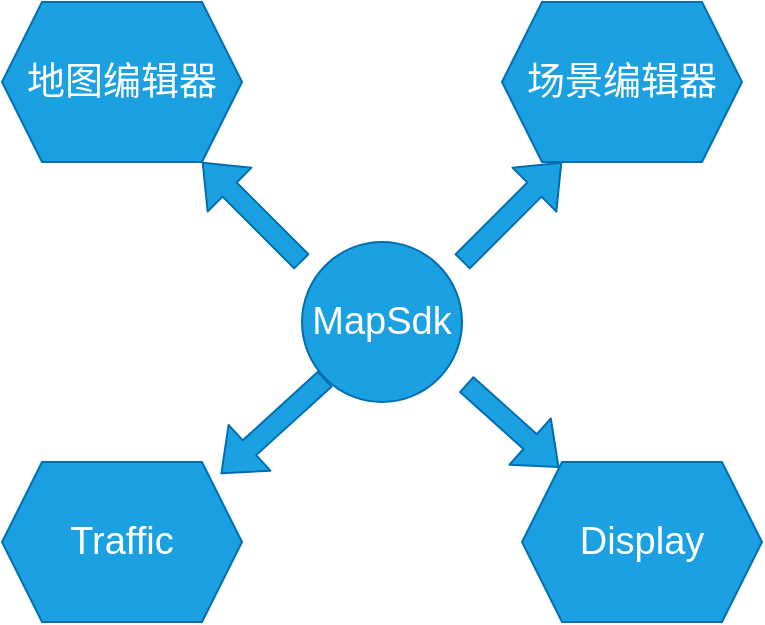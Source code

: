 <mxfile>
    <diagram id="JFgKyIppCFmMMYKor8UW" name="Page-1">
        <mxGraphModel dx="619" dy="736" grid="1" gridSize="10" guides="1" tooltips="1" connect="1" arrows="1" fold="1" page="1" pageScale="1" pageWidth="850" pageHeight="1100" math="0" shadow="0">
            <root>
                <mxCell id="0"/>
                <mxCell id="1" parent="0"/>
                <mxCell id="2" value="&lt;font style=&quot;font-size: 19px;&quot;&gt;MapSdk&lt;/font&gt;" style="ellipse;whiteSpace=wrap;html=1;aspect=fixed;fillColor=#1ba1e2;fontColor=#ffffff;strokeColor=#006EAF;" vertex="1" parent="1">
                    <mxGeometry x="210" y="240" width="80" height="80" as="geometry"/>
                </mxCell>
                <mxCell id="4" value="地图编辑器" style="shape=hexagon;perimeter=hexagonPerimeter2;whiteSpace=wrap;html=1;fixedSize=1;fontSize=19;fillColor=#1ba1e2;fontColor=#ffffff;strokeColor=#006EAF;" vertex="1" parent="1">
                    <mxGeometry x="60" y="120" width="120" height="80" as="geometry"/>
                </mxCell>
                <mxCell id="5" value="场景编辑器" style="shape=hexagon;perimeter=hexagonPerimeter2;whiteSpace=wrap;html=1;fixedSize=1;fontSize=19;fillColor=#1ba1e2;fontColor=#ffffff;strokeColor=#006EAF;" vertex="1" parent="1">
                    <mxGeometry x="310" y="120" width="120" height="80" as="geometry"/>
                </mxCell>
                <mxCell id="6" value="Traffic" style="shape=hexagon;perimeter=hexagonPerimeter2;whiteSpace=wrap;html=1;fixedSize=1;fontSize=19;fillColor=#1ba1e2;fontColor=#ffffff;strokeColor=#006EAF;" vertex="1" parent="1">
                    <mxGeometry x="60" y="350" width="120" height="80" as="geometry"/>
                </mxCell>
                <mxCell id="7" value="Display" style="shape=hexagon;perimeter=hexagonPerimeter2;whiteSpace=wrap;html=1;fixedSize=1;fontSize=19;fillColor=#1ba1e2;fontColor=#ffffff;strokeColor=#006EAF;" vertex="1" parent="1">
                    <mxGeometry x="320" y="350" width="120" height="80" as="geometry"/>
                </mxCell>
                <mxCell id="8" value="" style="shape=flexArrow;endArrow=classic;html=1;fontSize=19;fillColor=#1ba1e2;strokeColor=#006EAF;" edge="1" parent="1">
                    <mxGeometry width="50" height="50" relative="1" as="geometry">
                        <mxPoint x="290" y="250" as="sourcePoint"/>
                        <mxPoint x="340" y="200" as="targetPoint"/>
                    </mxGeometry>
                </mxCell>
                <mxCell id="9" value="" style="shape=flexArrow;endArrow=classic;html=1;fontSize=19;fillColor=#1ba1e2;strokeColor=#006EAF;" edge="1" parent="1" target="7">
                    <mxGeometry width="50" height="50" relative="1" as="geometry">
                        <mxPoint x="292" y="311" as="sourcePoint"/>
                        <mxPoint x="342" y="261" as="targetPoint"/>
                    </mxGeometry>
                </mxCell>
                <mxCell id="10" value="" style="shape=flexArrow;endArrow=classic;html=1;fontSize=19;fillColor=#1ba1e2;strokeColor=#006EAF;" edge="1" parent="1">
                    <mxGeometry width="50" height="50" relative="1" as="geometry">
                        <mxPoint x="210" y="250" as="sourcePoint"/>
                        <mxPoint x="160" y="200" as="targetPoint"/>
                    </mxGeometry>
                </mxCell>
                <mxCell id="11" value="" style="shape=flexArrow;endArrow=classic;html=1;fontSize=19;fillColor=#1ba1e2;strokeColor=#006EAF;exitX=0;exitY=1;exitDx=0;exitDy=0;entryX=0.911;entryY=0.075;entryDx=0;entryDy=0;entryPerimeter=0;" edge="1" parent="1" source="2" target="6">
                    <mxGeometry width="50" height="50" relative="1" as="geometry">
                        <mxPoint x="210" y="400" as="sourcePoint"/>
                        <mxPoint x="160" y="350" as="targetPoint"/>
                    </mxGeometry>
                </mxCell>
            </root>
        </mxGraphModel>
    </diagram>
</mxfile>